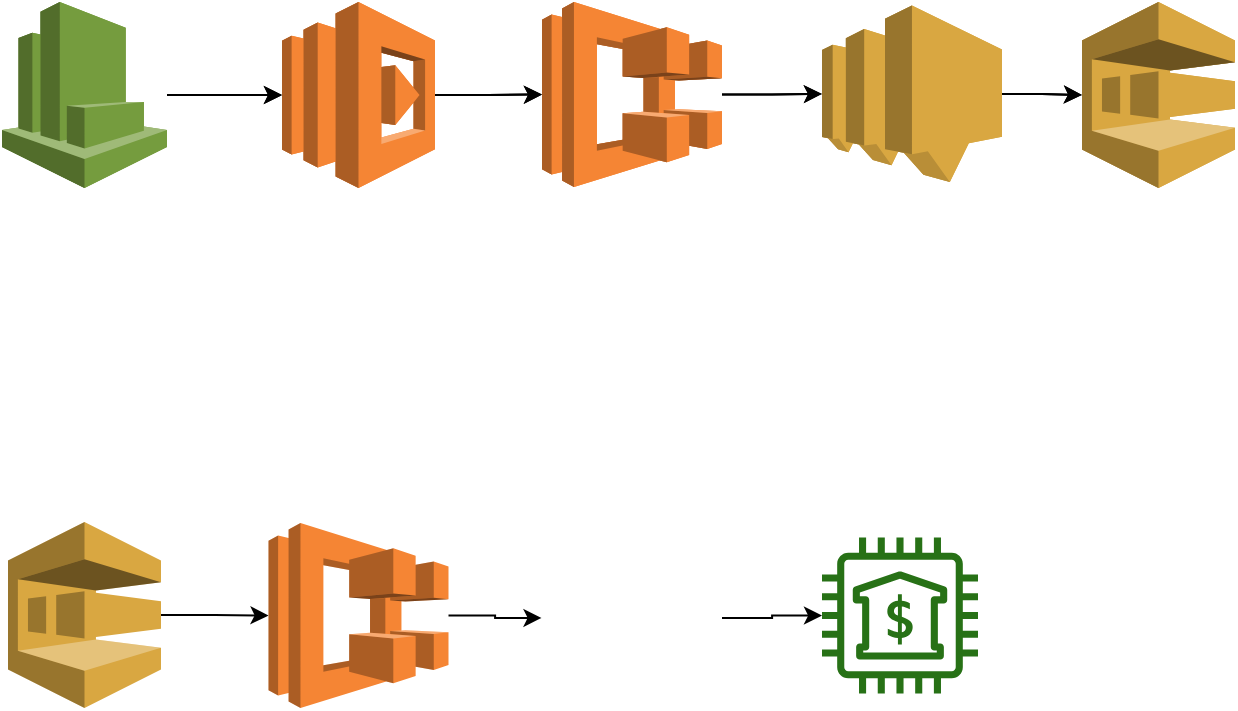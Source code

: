 <mxfile version="13.1.14" type="github"><diagram id="UFB3A1x1RDLyI4xRGZbz" name="Page-1"><mxGraphModel dx="1087" dy="1151" grid="1" gridSize="10" guides="1" tooltips="1" connect="1" arrows="1" fold="1" page="1" pageScale="1" pageWidth="827" pageHeight="1169" math="0" shadow="0"><root><mxCell id="0"/><mxCell id="1" parent="0"/><mxCell id="Ag-WNEX0x5MDKUSXM5q_-16" value="" style="edgeStyle=orthogonalEdgeStyle;rounded=0;orthogonalLoop=1;jettySize=auto;html=1;" edge="1" parent="1" source="Ag-WNEX0x5MDKUSXM5q_-1" target="Ag-WNEX0x5MDKUSXM5q_-2"><mxGeometry relative="1" as="geometry"/></mxCell><mxCell id="Ag-WNEX0x5MDKUSXM5q_-1" value="" style="outlineConnect=0;dashed=0;verticalLabelPosition=bottom;verticalAlign=top;align=center;html=1;shape=mxgraph.aws3.cloudwatch;fillColor=#759C3E;gradientColor=none;" vertex="1" parent="1"><mxGeometry x="90" y="110" width="82.5" height="93" as="geometry"/></mxCell><mxCell id="Ag-WNEX0x5MDKUSXM5q_-17" value="" style="edgeStyle=orthogonalEdgeStyle;rounded=0;orthogonalLoop=1;jettySize=auto;html=1;" edge="1" parent="1" source="Ag-WNEX0x5MDKUSXM5q_-2" target="Ag-WNEX0x5MDKUSXM5q_-3"><mxGeometry relative="1" as="geometry"/></mxCell><mxCell id="Ag-WNEX0x5MDKUSXM5q_-2" value="" style="outlineConnect=0;dashed=0;verticalLabelPosition=bottom;verticalAlign=top;align=center;html=1;shape=mxgraph.aws3.lambda;fillColor=#F58534;gradientColor=none;" vertex="1" parent="1"><mxGeometry x="230" y="110" width="76.5" height="93" as="geometry"/></mxCell><mxCell id="Ag-WNEX0x5MDKUSXM5q_-18" value="" style="edgeStyle=orthogonalEdgeStyle;rounded=0;orthogonalLoop=1;jettySize=auto;html=1;" edge="1" parent="1" source="Ag-WNEX0x5MDKUSXM5q_-3" target="Ag-WNEX0x5MDKUSXM5q_-5"><mxGeometry relative="1" as="geometry"/></mxCell><mxCell id="Ag-WNEX0x5MDKUSXM5q_-3" value="" style="outlineConnect=0;dashed=0;verticalLabelPosition=bottom;verticalAlign=top;align=center;html=1;shape=mxgraph.aws3.ecs;fillColor=#F58534;gradientColor=none;" vertex="1" parent="1"><mxGeometry x="360" y="110" width="90" height="92.5" as="geometry"/></mxCell><mxCell id="Ag-WNEX0x5MDKUSXM5q_-4" value="" style="outlineConnect=0;dashed=0;verticalLabelPosition=bottom;verticalAlign=top;align=center;html=1;shape=mxgraph.aws3.sqs;fillColor=#D9A741;gradientColor=none;" vertex="1" parent="1"><mxGeometry x="630" y="110" width="76.5" height="93" as="geometry"/></mxCell><mxCell id="Ag-WNEX0x5MDKUSXM5q_-19" value="" style="edgeStyle=orthogonalEdgeStyle;rounded=0;orthogonalLoop=1;jettySize=auto;html=1;" edge="1" parent="1" source="Ag-WNEX0x5MDKUSXM5q_-5" target="Ag-WNEX0x5MDKUSXM5q_-4"><mxGeometry relative="1" as="geometry"/></mxCell><mxCell id="Ag-WNEX0x5MDKUSXM5q_-5" value="" style="outlineConnect=0;dashed=0;verticalLabelPosition=bottom;verticalAlign=top;align=center;html=1;shape=mxgraph.aws3.sns;fillColor=#D9A741;gradientColor=none;" vertex="1" parent="1"><mxGeometry x="500" y="111.75" width="90" height="88.25" as="geometry"/></mxCell><mxCell id="Ag-WNEX0x5MDKUSXM5q_-40" value="" style="edgeStyle=orthogonalEdgeStyle;rounded=0;orthogonalLoop=1;jettySize=auto;html=1;" edge="1" parent="1" source="Ag-WNEX0x5MDKUSXM5q_-12" target="Ag-WNEX0x5MDKUSXM5q_-14"><mxGeometry relative="1" as="geometry"/></mxCell><mxCell id="Ag-WNEX0x5MDKUSXM5q_-12" value="" style="shape=image;html=1;verticalAlign=top;verticalLabelPosition=bottom;labelBackgroundColor=#ffffff;imageAspect=0;aspect=fixed;image=https://cdn0.iconfinder.com/data/icons/travel-filled-line-4/64/Travel-Filled-16-128.png" vertex="1" parent="1"><mxGeometry x="359.75" y="372.75" width="90.25" height="90.25" as="geometry"/></mxCell><mxCell id="Ag-WNEX0x5MDKUSXM5q_-14" value="" style="outlineConnect=0;fontColor=#232F3E;gradientColor=none;fillColor=#277116;strokeColor=none;dashed=0;verticalLabelPosition=bottom;verticalAlign=top;align=center;html=1;fontSize=12;fontStyle=0;aspect=fixed;pointerEvents=1;shape=mxgraph.aws4.bank;" vertex="1" parent="1"><mxGeometry x="500" y="377.75" width="78" height="78" as="geometry"/></mxCell><mxCell id="Ag-WNEX0x5MDKUSXM5q_-20" value="" style="edgeStyle=orthogonalEdgeStyle;rounded=0;orthogonalLoop=1;jettySize=auto;html=1;" edge="1" parent="1" source="Ag-WNEX0x5MDKUSXM5q_-21" target="Ag-WNEX0x5MDKUSXM5q_-23"><mxGeometry relative="1" as="geometry"/></mxCell><mxCell id="Ag-WNEX0x5MDKUSXM5q_-21" value="" style="outlineConnect=0;dashed=0;verticalLabelPosition=bottom;verticalAlign=top;align=center;html=1;shape=mxgraph.aws3.cloudwatch;fillColor=#759C3E;gradientColor=none;" vertex="1" parent="1"><mxGeometry x="90" y="110" width="82.5" height="93" as="geometry"/></mxCell><mxCell id="Ag-WNEX0x5MDKUSXM5q_-22" value="" style="edgeStyle=orthogonalEdgeStyle;rounded=0;orthogonalLoop=1;jettySize=auto;html=1;" edge="1" parent="1" source="Ag-WNEX0x5MDKUSXM5q_-23" target="Ag-WNEX0x5MDKUSXM5q_-25"><mxGeometry relative="1" as="geometry"/></mxCell><mxCell id="Ag-WNEX0x5MDKUSXM5q_-23" value="" style="outlineConnect=0;dashed=0;verticalLabelPosition=bottom;verticalAlign=top;align=center;html=1;shape=mxgraph.aws3.lambda;fillColor=#F58534;gradientColor=none;" vertex="1" parent="1"><mxGeometry x="230" y="110" width="76.5" height="93" as="geometry"/></mxCell><mxCell id="Ag-WNEX0x5MDKUSXM5q_-24" value="" style="edgeStyle=orthogonalEdgeStyle;rounded=0;orthogonalLoop=1;jettySize=auto;html=1;" edge="1" parent="1" source="Ag-WNEX0x5MDKUSXM5q_-25" target="Ag-WNEX0x5MDKUSXM5q_-28"><mxGeometry relative="1" as="geometry"/></mxCell><mxCell id="Ag-WNEX0x5MDKUSXM5q_-25" value="" style="outlineConnect=0;dashed=0;verticalLabelPosition=bottom;verticalAlign=top;align=center;html=1;shape=mxgraph.aws3.ecs;fillColor=#F58534;gradientColor=none;" vertex="1" parent="1"><mxGeometry x="360" y="110" width="90" height="92.5" as="geometry"/></mxCell><mxCell id="Ag-WNEX0x5MDKUSXM5q_-26" value="" style="outlineConnect=0;dashed=0;verticalLabelPosition=bottom;verticalAlign=top;align=center;html=1;shape=mxgraph.aws3.sqs;fillColor=#D9A741;gradientColor=none;" vertex="1" parent="1"><mxGeometry x="630" y="110" width="76.5" height="93" as="geometry"/></mxCell><mxCell id="Ag-WNEX0x5MDKUSXM5q_-27" value="" style="edgeStyle=orthogonalEdgeStyle;rounded=0;orthogonalLoop=1;jettySize=auto;html=1;" edge="1" parent="1" source="Ag-WNEX0x5MDKUSXM5q_-28" target="Ag-WNEX0x5MDKUSXM5q_-26"><mxGeometry relative="1" as="geometry"/></mxCell><mxCell id="Ag-WNEX0x5MDKUSXM5q_-28" value="" style="outlineConnect=0;dashed=0;verticalLabelPosition=bottom;verticalAlign=top;align=center;html=1;shape=mxgraph.aws3.sns;fillColor=#D9A741;gradientColor=none;" vertex="1" parent="1"><mxGeometry x="500" y="111.75" width="90" height="88.25" as="geometry"/></mxCell><mxCell id="Ag-WNEX0x5MDKUSXM5q_-39" value="" style="edgeStyle=orthogonalEdgeStyle;rounded=0;orthogonalLoop=1;jettySize=auto;html=1;" edge="1" parent="1" source="Ag-WNEX0x5MDKUSXM5q_-34" target="Ag-WNEX0x5MDKUSXM5q_-12"><mxGeometry relative="1" as="geometry"/></mxCell><mxCell id="Ag-WNEX0x5MDKUSXM5q_-34" value="" style="outlineConnect=0;dashed=0;verticalLabelPosition=bottom;verticalAlign=top;align=center;html=1;shape=mxgraph.aws3.ecs;fillColor=#F58534;gradientColor=none;" vertex="1" parent="1"><mxGeometry x="223.25" y="370.5" width="90" height="92.5" as="geometry"/></mxCell><mxCell id="Ag-WNEX0x5MDKUSXM5q_-38" value="" style="edgeStyle=orthogonalEdgeStyle;rounded=0;orthogonalLoop=1;jettySize=auto;html=1;" edge="1" parent="1" source="Ag-WNEX0x5MDKUSXM5q_-35" target="Ag-WNEX0x5MDKUSXM5q_-34"><mxGeometry relative="1" as="geometry"/></mxCell><mxCell id="Ag-WNEX0x5MDKUSXM5q_-35" value="" style="outlineConnect=0;dashed=0;verticalLabelPosition=bottom;verticalAlign=top;align=center;html=1;shape=mxgraph.aws3.sqs;fillColor=#D9A741;gradientColor=none;" vertex="1" parent="1"><mxGeometry x="93" y="370" width="76.5" height="93" as="geometry"/></mxCell></root></mxGraphModel></diagram></mxfile>